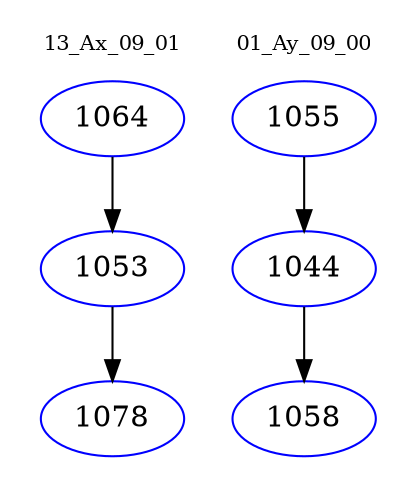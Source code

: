 digraph{
subgraph cluster_0 {
color = white
label = "13_Ax_09_01";
fontsize=10;
T0_1064 [label="1064", color="blue"]
T0_1064 -> T0_1053 [color="black"]
T0_1053 [label="1053", color="blue"]
T0_1053 -> T0_1078 [color="black"]
T0_1078 [label="1078", color="blue"]
}
subgraph cluster_1 {
color = white
label = "01_Ay_09_00";
fontsize=10;
T1_1055 [label="1055", color="blue"]
T1_1055 -> T1_1044 [color="black"]
T1_1044 [label="1044", color="blue"]
T1_1044 -> T1_1058 [color="black"]
T1_1058 [label="1058", color="blue"]
}
}
